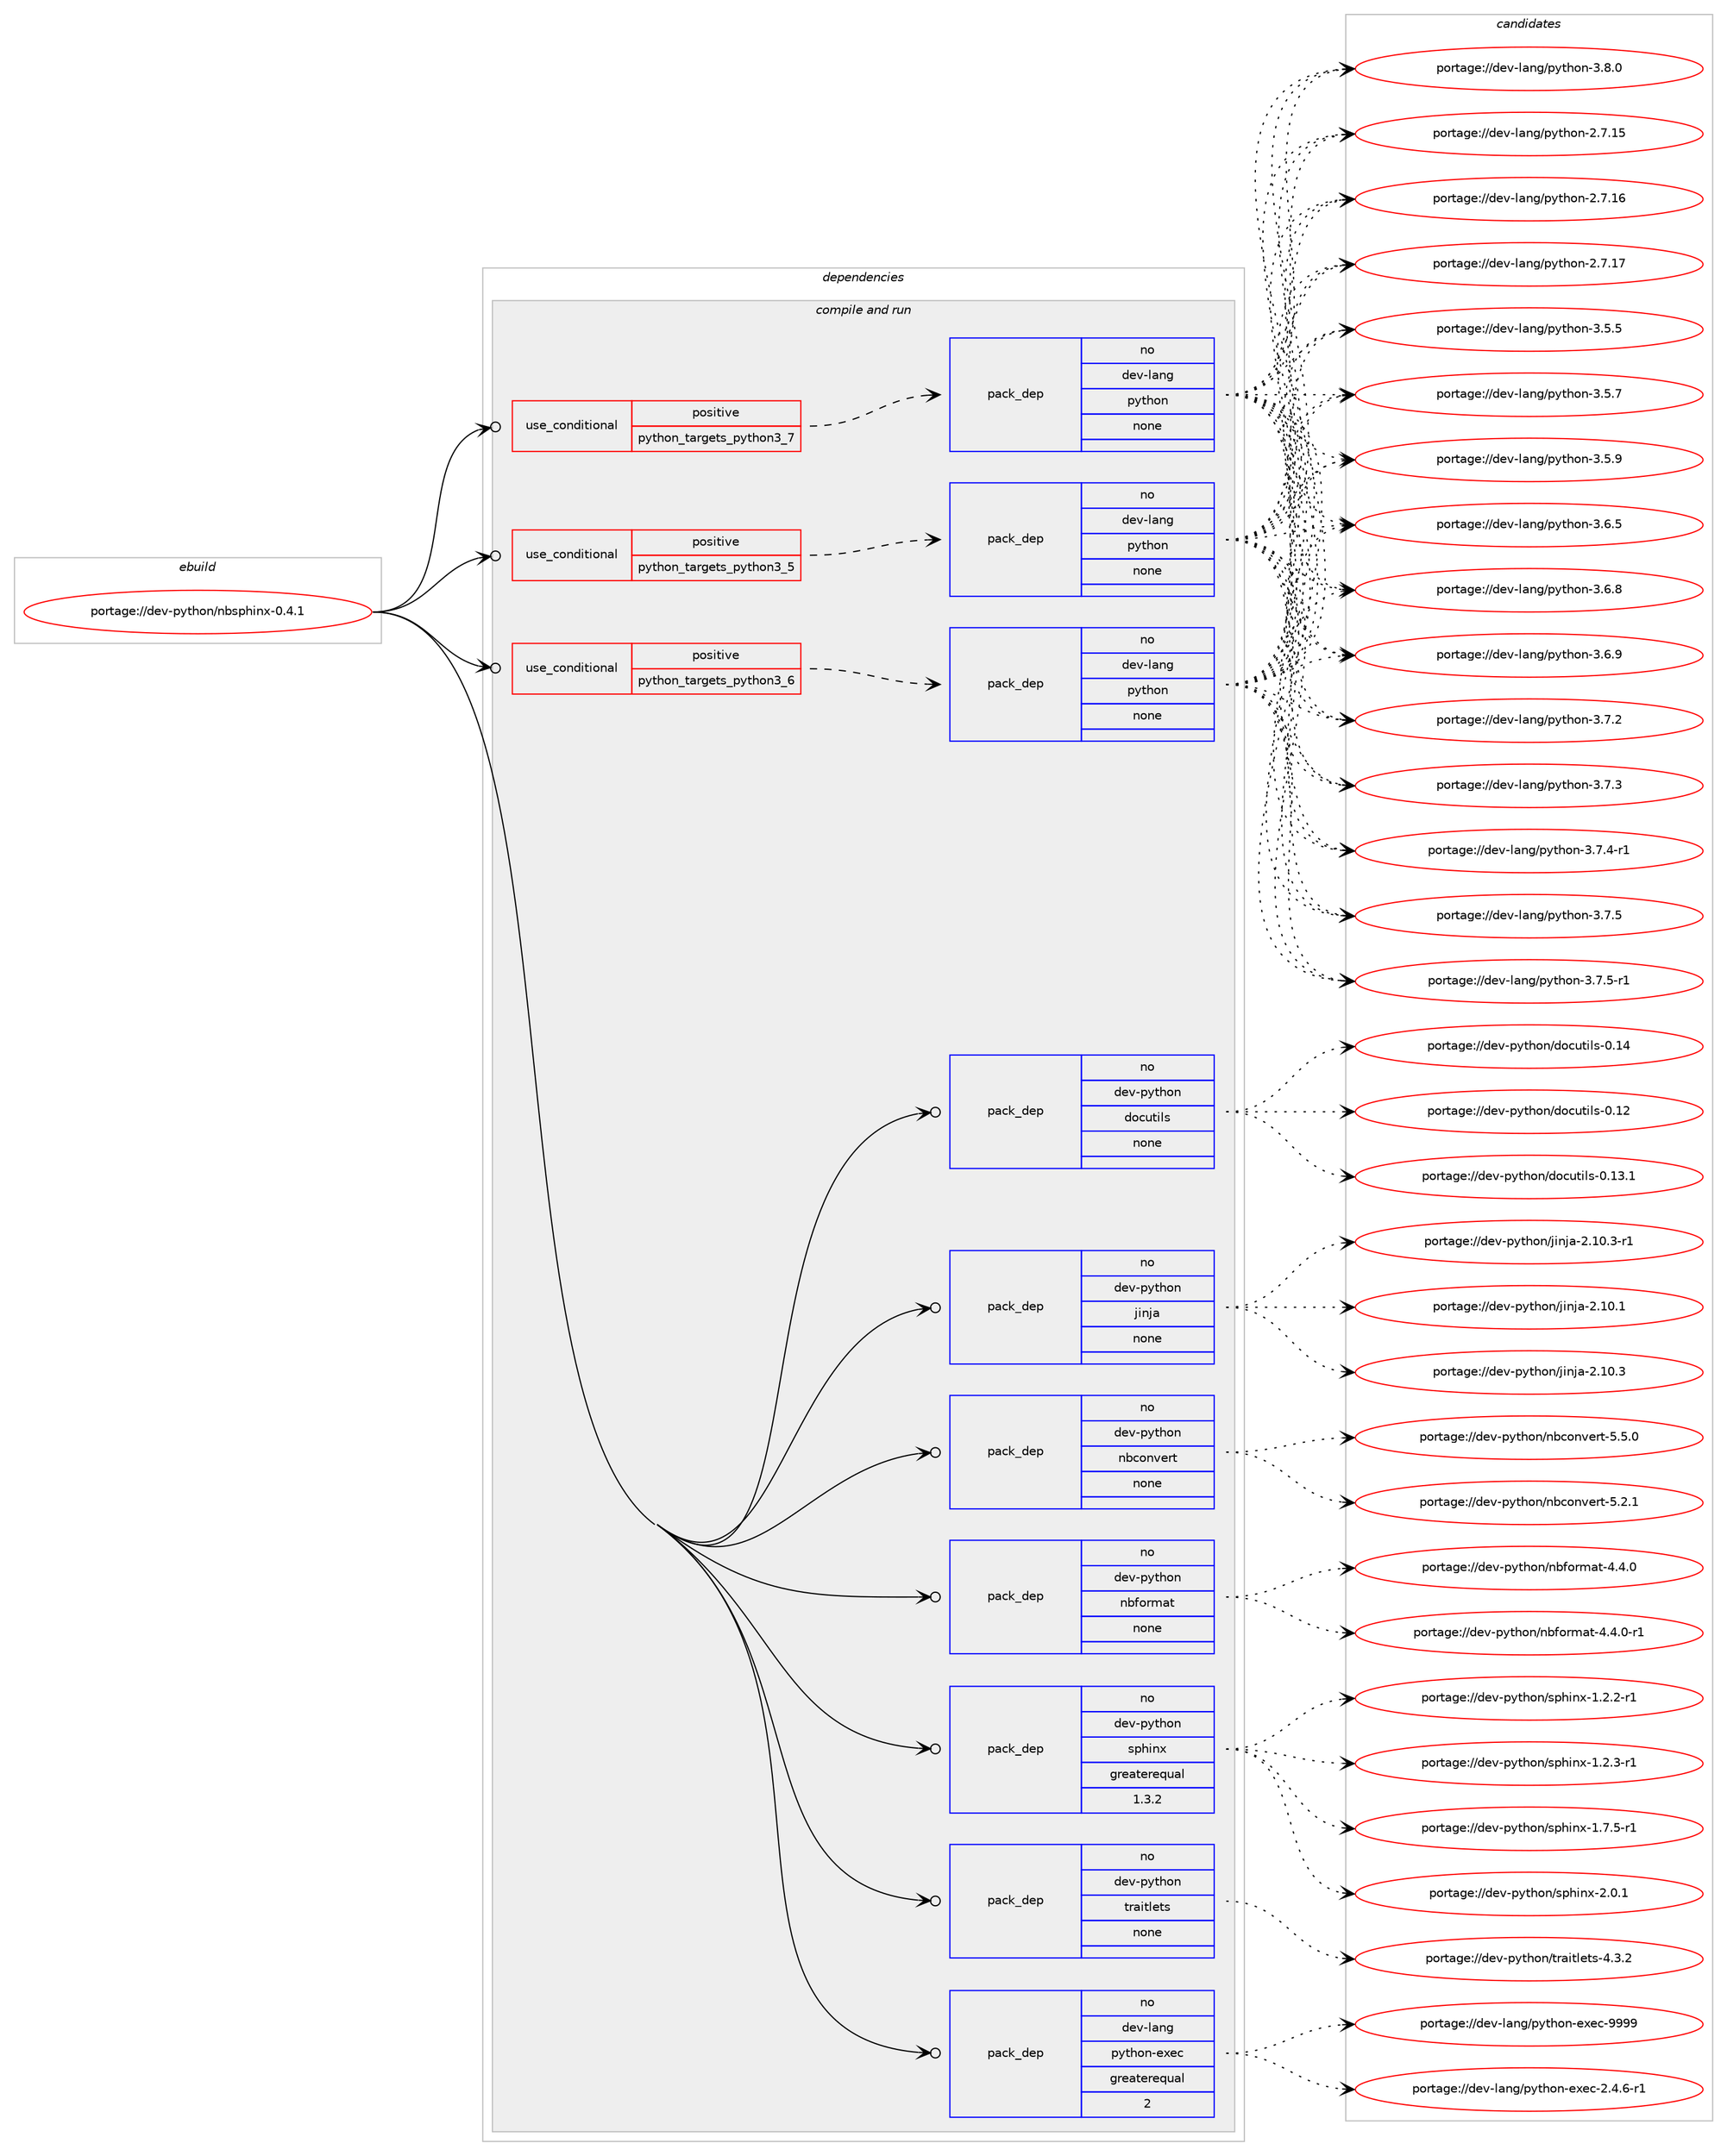 digraph prolog {

# *************
# Graph options
# *************

newrank=true;
concentrate=true;
compound=true;
graph [rankdir=LR,fontname=Helvetica,fontsize=10,ranksep=1.5];#, ranksep=2.5, nodesep=0.2];
edge  [arrowhead=vee];
node  [fontname=Helvetica,fontsize=10];

# **********
# The ebuild
# **********

subgraph cluster_leftcol {
color=gray;
rank=same;
label=<<i>ebuild</i>>;
id [label="portage://dev-python/nbsphinx-0.4.1", color=red, width=4, href="../dev-python/nbsphinx-0.4.1.svg"];
}

# ****************
# The dependencies
# ****************

subgraph cluster_midcol {
color=gray;
label=<<i>dependencies</i>>;
subgraph cluster_compile {
fillcolor="#eeeeee";
style=filled;
label=<<i>compile</i>>;
}
subgraph cluster_compileandrun {
fillcolor="#eeeeee";
style=filled;
label=<<i>compile and run</i>>;
subgraph cond32233 {
dependency150945 [label=<<TABLE BORDER="0" CELLBORDER="1" CELLSPACING="0" CELLPADDING="4"><TR><TD ROWSPAN="3" CELLPADDING="10">use_conditional</TD></TR><TR><TD>positive</TD></TR><TR><TD>python_targets_python3_5</TD></TR></TABLE>>, shape=none, color=red];
subgraph pack115384 {
dependency150946 [label=<<TABLE BORDER="0" CELLBORDER="1" CELLSPACING="0" CELLPADDING="4" WIDTH="220"><TR><TD ROWSPAN="6" CELLPADDING="30">pack_dep</TD></TR><TR><TD WIDTH="110">no</TD></TR><TR><TD>dev-lang</TD></TR><TR><TD>python</TD></TR><TR><TD>none</TD></TR><TR><TD></TD></TR></TABLE>>, shape=none, color=blue];
}
dependency150945:e -> dependency150946:w [weight=20,style="dashed",arrowhead="vee"];
}
id:e -> dependency150945:w [weight=20,style="solid",arrowhead="odotvee"];
subgraph cond32234 {
dependency150947 [label=<<TABLE BORDER="0" CELLBORDER="1" CELLSPACING="0" CELLPADDING="4"><TR><TD ROWSPAN="3" CELLPADDING="10">use_conditional</TD></TR><TR><TD>positive</TD></TR><TR><TD>python_targets_python3_6</TD></TR></TABLE>>, shape=none, color=red];
subgraph pack115385 {
dependency150948 [label=<<TABLE BORDER="0" CELLBORDER="1" CELLSPACING="0" CELLPADDING="4" WIDTH="220"><TR><TD ROWSPAN="6" CELLPADDING="30">pack_dep</TD></TR><TR><TD WIDTH="110">no</TD></TR><TR><TD>dev-lang</TD></TR><TR><TD>python</TD></TR><TR><TD>none</TD></TR><TR><TD></TD></TR></TABLE>>, shape=none, color=blue];
}
dependency150947:e -> dependency150948:w [weight=20,style="dashed",arrowhead="vee"];
}
id:e -> dependency150947:w [weight=20,style="solid",arrowhead="odotvee"];
subgraph cond32235 {
dependency150949 [label=<<TABLE BORDER="0" CELLBORDER="1" CELLSPACING="0" CELLPADDING="4"><TR><TD ROWSPAN="3" CELLPADDING="10">use_conditional</TD></TR><TR><TD>positive</TD></TR><TR><TD>python_targets_python3_7</TD></TR></TABLE>>, shape=none, color=red];
subgraph pack115386 {
dependency150950 [label=<<TABLE BORDER="0" CELLBORDER="1" CELLSPACING="0" CELLPADDING="4" WIDTH="220"><TR><TD ROWSPAN="6" CELLPADDING="30">pack_dep</TD></TR><TR><TD WIDTH="110">no</TD></TR><TR><TD>dev-lang</TD></TR><TR><TD>python</TD></TR><TR><TD>none</TD></TR><TR><TD></TD></TR></TABLE>>, shape=none, color=blue];
}
dependency150949:e -> dependency150950:w [weight=20,style="dashed",arrowhead="vee"];
}
id:e -> dependency150949:w [weight=20,style="solid",arrowhead="odotvee"];
subgraph pack115387 {
dependency150951 [label=<<TABLE BORDER="0" CELLBORDER="1" CELLSPACING="0" CELLPADDING="4" WIDTH="220"><TR><TD ROWSPAN="6" CELLPADDING="30">pack_dep</TD></TR><TR><TD WIDTH="110">no</TD></TR><TR><TD>dev-lang</TD></TR><TR><TD>python-exec</TD></TR><TR><TD>greaterequal</TD></TR><TR><TD>2</TD></TR></TABLE>>, shape=none, color=blue];
}
id:e -> dependency150951:w [weight=20,style="solid",arrowhead="odotvee"];
subgraph pack115388 {
dependency150952 [label=<<TABLE BORDER="0" CELLBORDER="1" CELLSPACING="0" CELLPADDING="4" WIDTH="220"><TR><TD ROWSPAN="6" CELLPADDING="30">pack_dep</TD></TR><TR><TD WIDTH="110">no</TD></TR><TR><TD>dev-python</TD></TR><TR><TD>docutils</TD></TR><TR><TD>none</TD></TR><TR><TD></TD></TR></TABLE>>, shape=none, color=blue];
}
id:e -> dependency150952:w [weight=20,style="solid",arrowhead="odotvee"];
subgraph pack115389 {
dependency150953 [label=<<TABLE BORDER="0" CELLBORDER="1" CELLSPACING="0" CELLPADDING="4" WIDTH="220"><TR><TD ROWSPAN="6" CELLPADDING="30">pack_dep</TD></TR><TR><TD WIDTH="110">no</TD></TR><TR><TD>dev-python</TD></TR><TR><TD>jinja</TD></TR><TR><TD>none</TD></TR><TR><TD></TD></TR></TABLE>>, shape=none, color=blue];
}
id:e -> dependency150953:w [weight=20,style="solid",arrowhead="odotvee"];
subgraph pack115390 {
dependency150954 [label=<<TABLE BORDER="0" CELLBORDER="1" CELLSPACING="0" CELLPADDING="4" WIDTH="220"><TR><TD ROWSPAN="6" CELLPADDING="30">pack_dep</TD></TR><TR><TD WIDTH="110">no</TD></TR><TR><TD>dev-python</TD></TR><TR><TD>nbconvert</TD></TR><TR><TD>none</TD></TR><TR><TD></TD></TR></TABLE>>, shape=none, color=blue];
}
id:e -> dependency150954:w [weight=20,style="solid",arrowhead="odotvee"];
subgraph pack115391 {
dependency150955 [label=<<TABLE BORDER="0" CELLBORDER="1" CELLSPACING="0" CELLPADDING="4" WIDTH="220"><TR><TD ROWSPAN="6" CELLPADDING="30">pack_dep</TD></TR><TR><TD WIDTH="110">no</TD></TR><TR><TD>dev-python</TD></TR><TR><TD>nbformat</TD></TR><TR><TD>none</TD></TR><TR><TD></TD></TR></TABLE>>, shape=none, color=blue];
}
id:e -> dependency150955:w [weight=20,style="solid",arrowhead="odotvee"];
subgraph pack115392 {
dependency150956 [label=<<TABLE BORDER="0" CELLBORDER="1" CELLSPACING="0" CELLPADDING="4" WIDTH="220"><TR><TD ROWSPAN="6" CELLPADDING="30">pack_dep</TD></TR><TR><TD WIDTH="110">no</TD></TR><TR><TD>dev-python</TD></TR><TR><TD>sphinx</TD></TR><TR><TD>greaterequal</TD></TR><TR><TD>1.3.2</TD></TR></TABLE>>, shape=none, color=blue];
}
id:e -> dependency150956:w [weight=20,style="solid",arrowhead="odotvee"];
subgraph pack115393 {
dependency150957 [label=<<TABLE BORDER="0" CELLBORDER="1" CELLSPACING="0" CELLPADDING="4" WIDTH="220"><TR><TD ROWSPAN="6" CELLPADDING="30">pack_dep</TD></TR><TR><TD WIDTH="110">no</TD></TR><TR><TD>dev-python</TD></TR><TR><TD>traitlets</TD></TR><TR><TD>none</TD></TR><TR><TD></TD></TR></TABLE>>, shape=none, color=blue];
}
id:e -> dependency150957:w [weight=20,style="solid",arrowhead="odotvee"];
}
subgraph cluster_run {
fillcolor="#eeeeee";
style=filled;
label=<<i>run</i>>;
}
}

# **************
# The candidates
# **************

subgraph cluster_choices {
rank=same;
color=gray;
label=<<i>candidates</i>>;

subgraph choice115384 {
color=black;
nodesep=1;
choiceportage10010111845108971101034711212111610411111045504655464953 [label="portage://dev-lang/python-2.7.15", color=red, width=4,href="../dev-lang/python-2.7.15.svg"];
choiceportage10010111845108971101034711212111610411111045504655464954 [label="portage://dev-lang/python-2.7.16", color=red, width=4,href="../dev-lang/python-2.7.16.svg"];
choiceportage10010111845108971101034711212111610411111045504655464955 [label="portage://dev-lang/python-2.7.17", color=red, width=4,href="../dev-lang/python-2.7.17.svg"];
choiceportage100101118451089711010347112121116104111110455146534653 [label="portage://dev-lang/python-3.5.5", color=red, width=4,href="../dev-lang/python-3.5.5.svg"];
choiceportage100101118451089711010347112121116104111110455146534655 [label="portage://dev-lang/python-3.5.7", color=red, width=4,href="../dev-lang/python-3.5.7.svg"];
choiceportage100101118451089711010347112121116104111110455146534657 [label="portage://dev-lang/python-3.5.9", color=red, width=4,href="../dev-lang/python-3.5.9.svg"];
choiceportage100101118451089711010347112121116104111110455146544653 [label="portage://dev-lang/python-3.6.5", color=red, width=4,href="../dev-lang/python-3.6.5.svg"];
choiceportage100101118451089711010347112121116104111110455146544656 [label="portage://dev-lang/python-3.6.8", color=red, width=4,href="../dev-lang/python-3.6.8.svg"];
choiceportage100101118451089711010347112121116104111110455146544657 [label="portage://dev-lang/python-3.6.9", color=red, width=4,href="../dev-lang/python-3.6.9.svg"];
choiceportage100101118451089711010347112121116104111110455146554650 [label="portage://dev-lang/python-3.7.2", color=red, width=4,href="../dev-lang/python-3.7.2.svg"];
choiceportage100101118451089711010347112121116104111110455146554651 [label="portage://dev-lang/python-3.7.3", color=red, width=4,href="../dev-lang/python-3.7.3.svg"];
choiceportage1001011184510897110103471121211161041111104551465546524511449 [label="portage://dev-lang/python-3.7.4-r1", color=red, width=4,href="../dev-lang/python-3.7.4-r1.svg"];
choiceportage100101118451089711010347112121116104111110455146554653 [label="portage://dev-lang/python-3.7.5", color=red, width=4,href="../dev-lang/python-3.7.5.svg"];
choiceportage1001011184510897110103471121211161041111104551465546534511449 [label="portage://dev-lang/python-3.7.5-r1", color=red, width=4,href="../dev-lang/python-3.7.5-r1.svg"];
choiceportage100101118451089711010347112121116104111110455146564648 [label="portage://dev-lang/python-3.8.0", color=red, width=4,href="../dev-lang/python-3.8.0.svg"];
dependency150946:e -> choiceportage10010111845108971101034711212111610411111045504655464953:w [style=dotted,weight="100"];
dependency150946:e -> choiceportage10010111845108971101034711212111610411111045504655464954:w [style=dotted,weight="100"];
dependency150946:e -> choiceportage10010111845108971101034711212111610411111045504655464955:w [style=dotted,weight="100"];
dependency150946:e -> choiceportage100101118451089711010347112121116104111110455146534653:w [style=dotted,weight="100"];
dependency150946:e -> choiceportage100101118451089711010347112121116104111110455146534655:w [style=dotted,weight="100"];
dependency150946:e -> choiceportage100101118451089711010347112121116104111110455146534657:w [style=dotted,weight="100"];
dependency150946:e -> choiceportage100101118451089711010347112121116104111110455146544653:w [style=dotted,weight="100"];
dependency150946:e -> choiceportage100101118451089711010347112121116104111110455146544656:w [style=dotted,weight="100"];
dependency150946:e -> choiceportage100101118451089711010347112121116104111110455146544657:w [style=dotted,weight="100"];
dependency150946:e -> choiceportage100101118451089711010347112121116104111110455146554650:w [style=dotted,weight="100"];
dependency150946:e -> choiceportage100101118451089711010347112121116104111110455146554651:w [style=dotted,weight="100"];
dependency150946:e -> choiceportage1001011184510897110103471121211161041111104551465546524511449:w [style=dotted,weight="100"];
dependency150946:e -> choiceportage100101118451089711010347112121116104111110455146554653:w [style=dotted,weight="100"];
dependency150946:e -> choiceportage1001011184510897110103471121211161041111104551465546534511449:w [style=dotted,weight="100"];
dependency150946:e -> choiceportage100101118451089711010347112121116104111110455146564648:w [style=dotted,weight="100"];
}
subgraph choice115385 {
color=black;
nodesep=1;
choiceportage10010111845108971101034711212111610411111045504655464953 [label="portage://dev-lang/python-2.7.15", color=red, width=4,href="../dev-lang/python-2.7.15.svg"];
choiceportage10010111845108971101034711212111610411111045504655464954 [label="portage://dev-lang/python-2.7.16", color=red, width=4,href="../dev-lang/python-2.7.16.svg"];
choiceportage10010111845108971101034711212111610411111045504655464955 [label="portage://dev-lang/python-2.7.17", color=red, width=4,href="../dev-lang/python-2.7.17.svg"];
choiceportage100101118451089711010347112121116104111110455146534653 [label="portage://dev-lang/python-3.5.5", color=red, width=4,href="../dev-lang/python-3.5.5.svg"];
choiceportage100101118451089711010347112121116104111110455146534655 [label="portage://dev-lang/python-3.5.7", color=red, width=4,href="../dev-lang/python-3.5.7.svg"];
choiceportage100101118451089711010347112121116104111110455146534657 [label="portage://dev-lang/python-3.5.9", color=red, width=4,href="../dev-lang/python-3.5.9.svg"];
choiceportage100101118451089711010347112121116104111110455146544653 [label="portage://dev-lang/python-3.6.5", color=red, width=4,href="../dev-lang/python-3.6.5.svg"];
choiceportage100101118451089711010347112121116104111110455146544656 [label="portage://dev-lang/python-3.6.8", color=red, width=4,href="../dev-lang/python-3.6.8.svg"];
choiceportage100101118451089711010347112121116104111110455146544657 [label="portage://dev-lang/python-3.6.9", color=red, width=4,href="../dev-lang/python-3.6.9.svg"];
choiceportage100101118451089711010347112121116104111110455146554650 [label="portage://dev-lang/python-3.7.2", color=red, width=4,href="../dev-lang/python-3.7.2.svg"];
choiceportage100101118451089711010347112121116104111110455146554651 [label="portage://dev-lang/python-3.7.3", color=red, width=4,href="../dev-lang/python-3.7.3.svg"];
choiceportage1001011184510897110103471121211161041111104551465546524511449 [label="portage://dev-lang/python-3.7.4-r1", color=red, width=4,href="../dev-lang/python-3.7.4-r1.svg"];
choiceportage100101118451089711010347112121116104111110455146554653 [label="portage://dev-lang/python-3.7.5", color=red, width=4,href="../dev-lang/python-3.7.5.svg"];
choiceportage1001011184510897110103471121211161041111104551465546534511449 [label="portage://dev-lang/python-3.7.5-r1", color=red, width=4,href="../dev-lang/python-3.7.5-r1.svg"];
choiceportage100101118451089711010347112121116104111110455146564648 [label="portage://dev-lang/python-3.8.0", color=red, width=4,href="../dev-lang/python-3.8.0.svg"];
dependency150948:e -> choiceportage10010111845108971101034711212111610411111045504655464953:w [style=dotted,weight="100"];
dependency150948:e -> choiceportage10010111845108971101034711212111610411111045504655464954:w [style=dotted,weight="100"];
dependency150948:e -> choiceportage10010111845108971101034711212111610411111045504655464955:w [style=dotted,weight="100"];
dependency150948:e -> choiceportage100101118451089711010347112121116104111110455146534653:w [style=dotted,weight="100"];
dependency150948:e -> choiceportage100101118451089711010347112121116104111110455146534655:w [style=dotted,weight="100"];
dependency150948:e -> choiceportage100101118451089711010347112121116104111110455146534657:w [style=dotted,weight="100"];
dependency150948:e -> choiceportage100101118451089711010347112121116104111110455146544653:w [style=dotted,weight="100"];
dependency150948:e -> choiceportage100101118451089711010347112121116104111110455146544656:w [style=dotted,weight="100"];
dependency150948:e -> choiceportage100101118451089711010347112121116104111110455146544657:w [style=dotted,weight="100"];
dependency150948:e -> choiceportage100101118451089711010347112121116104111110455146554650:w [style=dotted,weight="100"];
dependency150948:e -> choiceportage100101118451089711010347112121116104111110455146554651:w [style=dotted,weight="100"];
dependency150948:e -> choiceportage1001011184510897110103471121211161041111104551465546524511449:w [style=dotted,weight="100"];
dependency150948:e -> choiceportage100101118451089711010347112121116104111110455146554653:w [style=dotted,weight="100"];
dependency150948:e -> choiceportage1001011184510897110103471121211161041111104551465546534511449:w [style=dotted,weight="100"];
dependency150948:e -> choiceportage100101118451089711010347112121116104111110455146564648:w [style=dotted,weight="100"];
}
subgraph choice115386 {
color=black;
nodesep=1;
choiceportage10010111845108971101034711212111610411111045504655464953 [label="portage://dev-lang/python-2.7.15", color=red, width=4,href="../dev-lang/python-2.7.15.svg"];
choiceportage10010111845108971101034711212111610411111045504655464954 [label="portage://dev-lang/python-2.7.16", color=red, width=4,href="../dev-lang/python-2.7.16.svg"];
choiceportage10010111845108971101034711212111610411111045504655464955 [label="portage://dev-lang/python-2.7.17", color=red, width=4,href="../dev-lang/python-2.7.17.svg"];
choiceportage100101118451089711010347112121116104111110455146534653 [label="portage://dev-lang/python-3.5.5", color=red, width=4,href="../dev-lang/python-3.5.5.svg"];
choiceportage100101118451089711010347112121116104111110455146534655 [label="portage://dev-lang/python-3.5.7", color=red, width=4,href="../dev-lang/python-3.5.7.svg"];
choiceportage100101118451089711010347112121116104111110455146534657 [label="portage://dev-lang/python-3.5.9", color=red, width=4,href="../dev-lang/python-3.5.9.svg"];
choiceportage100101118451089711010347112121116104111110455146544653 [label="portage://dev-lang/python-3.6.5", color=red, width=4,href="../dev-lang/python-3.6.5.svg"];
choiceportage100101118451089711010347112121116104111110455146544656 [label="portage://dev-lang/python-3.6.8", color=red, width=4,href="../dev-lang/python-3.6.8.svg"];
choiceportage100101118451089711010347112121116104111110455146544657 [label="portage://dev-lang/python-3.6.9", color=red, width=4,href="../dev-lang/python-3.6.9.svg"];
choiceportage100101118451089711010347112121116104111110455146554650 [label="portage://dev-lang/python-3.7.2", color=red, width=4,href="../dev-lang/python-3.7.2.svg"];
choiceportage100101118451089711010347112121116104111110455146554651 [label="portage://dev-lang/python-3.7.3", color=red, width=4,href="../dev-lang/python-3.7.3.svg"];
choiceportage1001011184510897110103471121211161041111104551465546524511449 [label="portage://dev-lang/python-3.7.4-r1", color=red, width=4,href="../dev-lang/python-3.7.4-r1.svg"];
choiceportage100101118451089711010347112121116104111110455146554653 [label="portage://dev-lang/python-3.7.5", color=red, width=4,href="../dev-lang/python-3.7.5.svg"];
choiceportage1001011184510897110103471121211161041111104551465546534511449 [label="portage://dev-lang/python-3.7.5-r1", color=red, width=4,href="../dev-lang/python-3.7.5-r1.svg"];
choiceportage100101118451089711010347112121116104111110455146564648 [label="portage://dev-lang/python-3.8.0", color=red, width=4,href="../dev-lang/python-3.8.0.svg"];
dependency150950:e -> choiceportage10010111845108971101034711212111610411111045504655464953:w [style=dotted,weight="100"];
dependency150950:e -> choiceportage10010111845108971101034711212111610411111045504655464954:w [style=dotted,weight="100"];
dependency150950:e -> choiceportage10010111845108971101034711212111610411111045504655464955:w [style=dotted,weight="100"];
dependency150950:e -> choiceportage100101118451089711010347112121116104111110455146534653:w [style=dotted,weight="100"];
dependency150950:e -> choiceportage100101118451089711010347112121116104111110455146534655:w [style=dotted,weight="100"];
dependency150950:e -> choiceportage100101118451089711010347112121116104111110455146534657:w [style=dotted,weight="100"];
dependency150950:e -> choiceportage100101118451089711010347112121116104111110455146544653:w [style=dotted,weight="100"];
dependency150950:e -> choiceportage100101118451089711010347112121116104111110455146544656:w [style=dotted,weight="100"];
dependency150950:e -> choiceportage100101118451089711010347112121116104111110455146544657:w [style=dotted,weight="100"];
dependency150950:e -> choiceportage100101118451089711010347112121116104111110455146554650:w [style=dotted,weight="100"];
dependency150950:e -> choiceportage100101118451089711010347112121116104111110455146554651:w [style=dotted,weight="100"];
dependency150950:e -> choiceportage1001011184510897110103471121211161041111104551465546524511449:w [style=dotted,weight="100"];
dependency150950:e -> choiceportage100101118451089711010347112121116104111110455146554653:w [style=dotted,weight="100"];
dependency150950:e -> choiceportage1001011184510897110103471121211161041111104551465546534511449:w [style=dotted,weight="100"];
dependency150950:e -> choiceportage100101118451089711010347112121116104111110455146564648:w [style=dotted,weight="100"];
}
subgraph choice115387 {
color=black;
nodesep=1;
choiceportage10010111845108971101034711212111610411111045101120101994550465246544511449 [label="portage://dev-lang/python-exec-2.4.6-r1", color=red, width=4,href="../dev-lang/python-exec-2.4.6-r1.svg"];
choiceportage10010111845108971101034711212111610411111045101120101994557575757 [label="portage://dev-lang/python-exec-9999", color=red, width=4,href="../dev-lang/python-exec-9999.svg"];
dependency150951:e -> choiceportage10010111845108971101034711212111610411111045101120101994550465246544511449:w [style=dotted,weight="100"];
dependency150951:e -> choiceportage10010111845108971101034711212111610411111045101120101994557575757:w [style=dotted,weight="100"];
}
subgraph choice115388 {
color=black;
nodesep=1;
choiceportage1001011184511212111610411111047100111991171161051081154548464950 [label="portage://dev-python/docutils-0.12", color=red, width=4,href="../dev-python/docutils-0.12.svg"];
choiceportage10010111845112121116104111110471001119911711610510811545484649514649 [label="portage://dev-python/docutils-0.13.1", color=red, width=4,href="../dev-python/docutils-0.13.1.svg"];
choiceportage1001011184511212111610411111047100111991171161051081154548464952 [label="portage://dev-python/docutils-0.14", color=red, width=4,href="../dev-python/docutils-0.14.svg"];
dependency150952:e -> choiceportage1001011184511212111610411111047100111991171161051081154548464950:w [style=dotted,weight="100"];
dependency150952:e -> choiceportage10010111845112121116104111110471001119911711610510811545484649514649:w [style=dotted,weight="100"];
dependency150952:e -> choiceportage1001011184511212111610411111047100111991171161051081154548464952:w [style=dotted,weight="100"];
}
subgraph choice115389 {
color=black;
nodesep=1;
choiceportage10010111845112121116104111110471061051101069745504649484649 [label="portage://dev-python/jinja-2.10.1", color=red, width=4,href="../dev-python/jinja-2.10.1.svg"];
choiceportage10010111845112121116104111110471061051101069745504649484651 [label="portage://dev-python/jinja-2.10.3", color=red, width=4,href="../dev-python/jinja-2.10.3.svg"];
choiceportage100101118451121211161041111104710610511010697455046494846514511449 [label="portage://dev-python/jinja-2.10.3-r1", color=red, width=4,href="../dev-python/jinja-2.10.3-r1.svg"];
dependency150953:e -> choiceportage10010111845112121116104111110471061051101069745504649484649:w [style=dotted,weight="100"];
dependency150953:e -> choiceportage10010111845112121116104111110471061051101069745504649484651:w [style=dotted,weight="100"];
dependency150953:e -> choiceportage100101118451121211161041111104710610511010697455046494846514511449:w [style=dotted,weight="100"];
}
subgraph choice115390 {
color=black;
nodesep=1;
choiceportage10010111845112121116104111110471109899111110118101114116455346504649 [label="portage://dev-python/nbconvert-5.2.1", color=red, width=4,href="../dev-python/nbconvert-5.2.1.svg"];
choiceportage10010111845112121116104111110471109899111110118101114116455346534648 [label="portage://dev-python/nbconvert-5.5.0", color=red, width=4,href="../dev-python/nbconvert-5.5.0.svg"];
dependency150954:e -> choiceportage10010111845112121116104111110471109899111110118101114116455346504649:w [style=dotted,weight="100"];
dependency150954:e -> choiceportage10010111845112121116104111110471109899111110118101114116455346534648:w [style=dotted,weight="100"];
}
subgraph choice115391 {
color=black;
nodesep=1;
choiceportage10010111845112121116104111110471109810211111410997116455246524648 [label="portage://dev-python/nbformat-4.4.0", color=red, width=4,href="../dev-python/nbformat-4.4.0.svg"];
choiceportage100101118451121211161041111104711098102111114109971164552465246484511449 [label="portage://dev-python/nbformat-4.4.0-r1", color=red, width=4,href="../dev-python/nbformat-4.4.0-r1.svg"];
dependency150955:e -> choiceportage10010111845112121116104111110471109810211111410997116455246524648:w [style=dotted,weight="100"];
dependency150955:e -> choiceportage100101118451121211161041111104711098102111114109971164552465246484511449:w [style=dotted,weight="100"];
}
subgraph choice115392 {
color=black;
nodesep=1;
choiceportage10010111845112121116104111110471151121041051101204549465046504511449 [label="portage://dev-python/sphinx-1.2.2-r1", color=red, width=4,href="../dev-python/sphinx-1.2.2-r1.svg"];
choiceportage10010111845112121116104111110471151121041051101204549465046514511449 [label="portage://dev-python/sphinx-1.2.3-r1", color=red, width=4,href="../dev-python/sphinx-1.2.3-r1.svg"];
choiceportage10010111845112121116104111110471151121041051101204549465546534511449 [label="portage://dev-python/sphinx-1.7.5-r1", color=red, width=4,href="../dev-python/sphinx-1.7.5-r1.svg"];
choiceportage1001011184511212111610411111047115112104105110120455046484649 [label="portage://dev-python/sphinx-2.0.1", color=red, width=4,href="../dev-python/sphinx-2.0.1.svg"];
dependency150956:e -> choiceportage10010111845112121116104111110471151121041051101204549465046504511449:w [style=dotted,weight="100"];
dependency150956:e -> choiceportage10010111845112121116104111110471151121041051101204549465046514511449:w [style=dotted,weight="100"];
dependency150956:e -> choiceportage10010111845112121116104111110471151121041051101204549465546534511449:w [style=dotted,weight="100"];
dependency150956:e -> choiceportage1001011184511212111610411111047115112104105110120455046484649:w [style=dotted,weight="100"];
}
subgraph choice115393 {
color=black;
nodesep=1;
choiceportage100101118451121211161041111104711611497105116108101116115455246514650 [label="portage://dev-python/traitlets-4.3.2", color=red, width=4,href="../dev-python/traitlets-4.3.2.svg"];
dependency150957:e -> choiceportage100101118451121211161041111104711611497105116108101116115455246514650:w [style=dotted,weight="100"];
}
}

}
